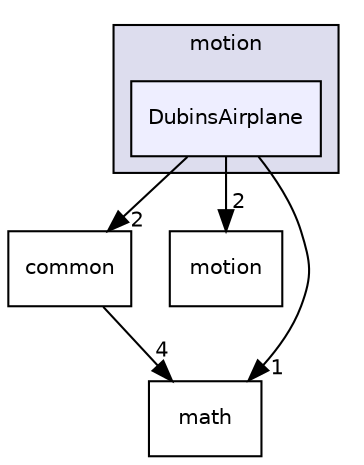 digraph "/root/scrimmage/scrimmage/include/scrimmage/plugins/motion/DubinsAirplane" {
  compound=true
  node [ fontsize="10", fontname="Helvetica"];
  edge [ labelfontsize="10", labelfontname="Helvetica"];
  subgraph clusterdir_accb3fd3c749527533ae278fdffb4d13 {
    graph [ bgcolor="#ddddee", pencolor="black", label="motion" fontname="Helvetica", fontsize="10", URL="dir_accb3fd3c749527533ae278fdffb4d13.html"]
  dir_88618533bf89a2781ba0b8604b174d2a [shape=box, label="DubinsAirplane", style="filled", fillcolor="#eeeeff", pencolor="black", URL="dir_88618533bf89a2781ba0b8604b174d2a.html"];
  }
  dir_edb592701dc45cc21f3d1cc2e72efe9a [shape=box label="common" URL="dir_edb592701dc45cc21f3d1cc2e72efe9a.html"];
  dir_225ac9950e75cf8b57b2a00ffecc8137 [shape=box label="motion" URL="dir_225ac9950e75cf8b57b2a00ffecc8137.html"];
  dir_4281587931951fcc16b7a6ccc116b5d1 [shape=box label="math" URL="dir_4281587931951fcc16b7a6ccc116b5d1.html"];
  dir_88618533bf89a2781ba0b8604b174d2a->dir_edb592701dc45cc21f3d1cc2e72efe9a [headlabel="2", labeldistance=1.5 headhref="dir_000110_000007.html"];
  dir_88618533bf89a2781ba0b8604b174d2a->dir_225ac9950e75cf8b57b2a00ffecc8137 [headlabel="2", labeldistance=1.5 headhref="dir_000110_000012.html"];
  dir_88618533bf89a2781ba0b8604b174d2a->dir_4281587931951fcc16b7a6ccc116b5d1 [headlabel="1", labeldistance=1.5 headhref="dir_000110_000010.html"];
  dir_edb592701dc45cc21f3d1cc2e72efe9a->dir_4281587931951fcc16b7a6ccc116b5d1 [headlabel="4", labeldistance=1.5 headhref="dir_000007_000010.html"];
}
